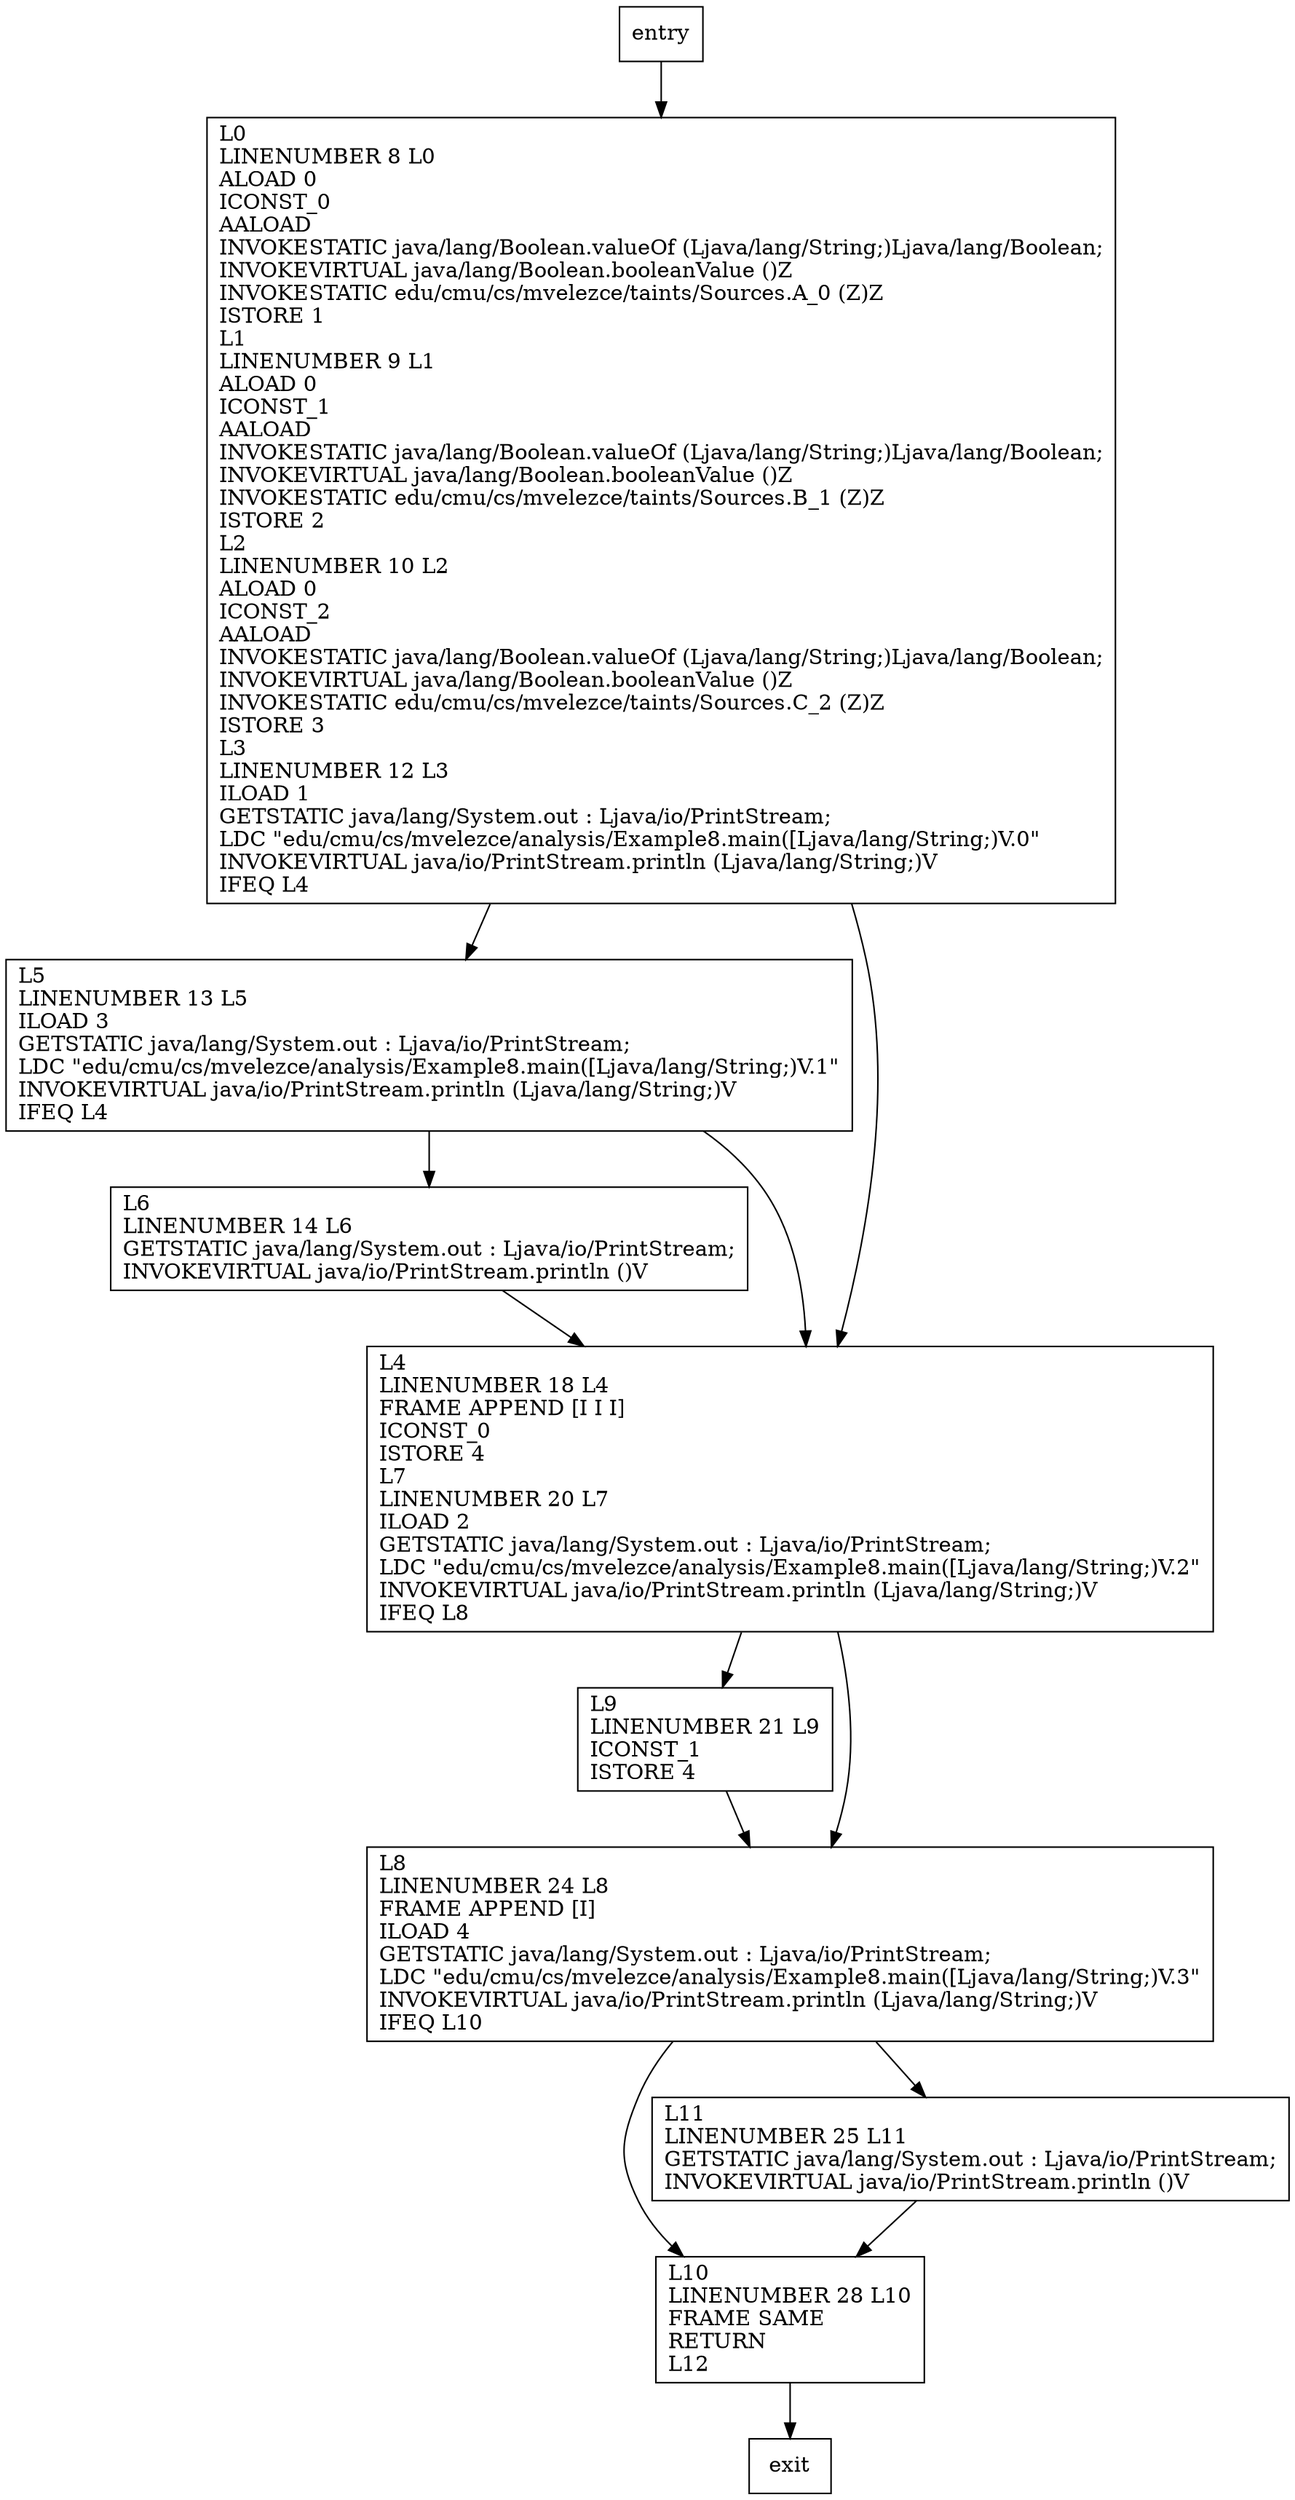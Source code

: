 digraph main {
node [shape=record];
573136580 [label="L10\lLINENUMBER 28 L10\lFRAME SAME\lRETURN\lL12\l"];
1638435724 [label="L11\lLINENUMBER 25 L11\lGETSTATIC java/lang/System.out : Ljava/io/PrintStream;\lINVOKEVIRTUAL java/io/PrintStream.println ()V\l"];
1233308726 [label="L0\lLINENUMBER 8 L0\lALOAD 0\lICONST_0\lAALOAD\lINVOKESTATIC java/lang/Boolean.valueOf (Ljava/lang/String;)Ljava/lang/Boolean;\lINVOKEVIRTUAL java/lang/Boolean.booleanValue ()Z\lINVOKESTATIC edu/cmu/cs/mvelezce/taints/Sources.A_0 (Z)Z\lISTORE 1\lL1\lLINENUMBER 9 L1\lALOAD 0\lICONST_1\lAALOAD\lINVOKESTATIC java/lang/Boolean.valueOf (Ljava/lang/String;)Ljava/lang/Boolean;\lINVOKEVIRTUAL java/lang/Boolean.booleanValue ()Z\lINVOKESTATIC edu/cmu/cs/mvelezce/taints/Sources.B_1 (Z)Z\lISTORE 2\lL2\lLINENUMBER 10 L2\lALOAD 0\lICONST_2\lAALOAD\lINVOKESTATIC java/lang/Boolean.valueOf (Ljava/lang/String;)Ljava/lang/Boolean;\lINVOKEVIRTUAL java/lang/Boolean.booleanValue ()Z\lINVOKESTATIC edu/cmu/cs/mvelezce/taints/Sources.C_2 (Z)Z\lISTORE 3\lL3\lLINENUMBER 12 L3\lILOAD 1\lGETSTATIC java/lang/System.out : Ljava/io/PrintStream;\lLDC \"edu/cmu/cs/mvelezce/analysis/Example8.main([Ljava/lang/String;)V.0\"\lINVOKEVIRTUAL java/io/PrintStream.println (Ljava/lang/String;)V\lIFEQ L4\l"];
1763260873 [label="L5\lLINENUMBER 13 L5\lILOAD 3\lGETSTATIC java/lang/System.out : Ljava/io/PrintStream;\lLDC \"edu/cmu/cs/mvelezce/analysis/Example8.main([Ljava/lang/String;)V.1\"\lINVOKEVIRTUAL java/io/PrintStream.println (Ljava/lang/String;)V\lIFEQ L4\l"];
236567414 [label="L6\lLINENUMBER 14 L6\lGETSTATIC java/lang/System.out : Ljava/io/PrintStream;\lINVOKEVIRTUAL java/io/PrintStream.println ()V\l"];
1901238627 [label="L9\lLINENUMBER 21 L9\lICONST_1\lISTORE 4\l"];
1327234595 [label="L4\lLINENUMBER 18 L4\lFRAME APPEND [I I I]\lICONST_0\lISTORE 4\lL7\lLINENUMBER 20 L7\lILOAD 2\lGETSTATIC java/lang/System.out : Ljava/io/PrintStream;\lLDC \"edu/cmu/cs/mvelezce/analysis/Example8.main([Ljava/lang/String;)V.2\"\lINVOKEVIRTUAL java/io/PrintStream.println (Ljava/lang/String;)V\lIFEQ L8\l"];
1361393151 [label="L8\lLINENUMBER 24 L8\lFRAME APPEND [I]\lILOAD 4\lGETSTATIC java/lang/System.out : Ljava/io/PrintStream;\lLDC \"edu/cmu/cs/mvelezce/analysis/Example8.main([Ljava/lang/String;)V.3\"\lINVOKEVIRTUAL java/io/PrintStream.println (Ljava/lang/String;)V\lIFEQ L10\l"];
entry;
exit;
entry -> 1233308726;
573136580 -> exit;
1638435724 -> 573136580;
1233308726 -> 1763260873;
1233308726 -> 1327234595;
1763260873 -> 236567414;
1763260873 -> 1327234595;
236567414 -> 1327234595;
1901238627 -> 1361393151;
1327234595 -> 1901238627;
1327234595 -> 1361393151;
1361393151 -> 573136580;
1361393151 -> 1638435724;
}
